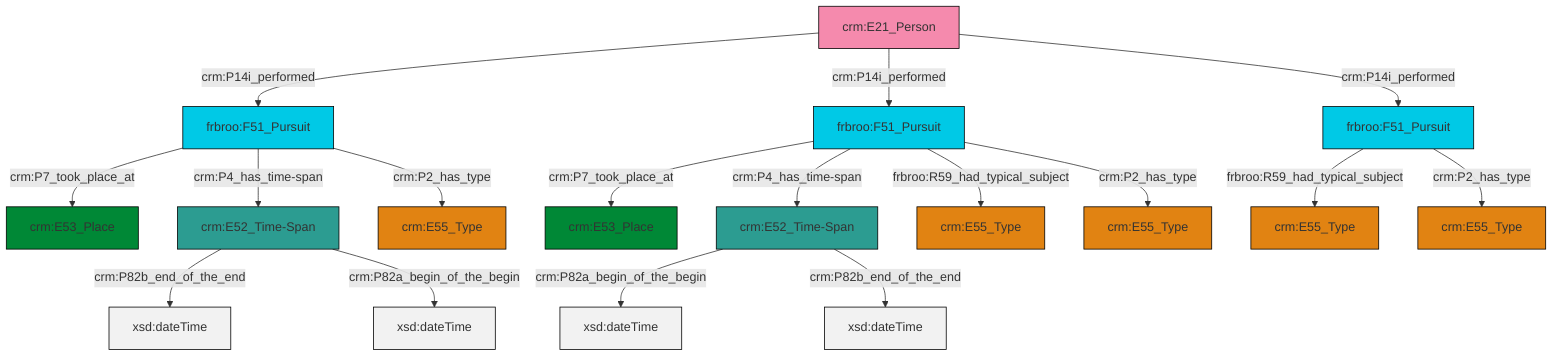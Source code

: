 graph TD
classDef Literal fill:#f2f2f2,stroke:#000000;
classDef CRM_Entity fill:#FFFFFF,stroke:#000000;
classDef Temporal_Entity fill:#00C9E6, stroke:#000000;
classDef Type fill:#E18312, stroke:#000000;
classDef Time-Span fill:#2C9C91, stroke:#000000;
classDef Appellation fill:#FFEB7F, stroke:#000000;
classDef Place fill:#008836, stroke:#000000;
classDef Persistent_Item fill:#B266B2, stroke:#000000;
classDef Conceptual_Object fill:#FFD700, stroke:#000000;
classDef Physical_Thing fill:#D2B48C, stroke:#000000;
classDef Actor fill:#f58aad, stroke:#000000;
classDef PC_Classes fill:#4ce600, stroke:#000000;
classDef Multi fill:#cccccc,stroke:#000000;

4["crm:E21_Person"]:::Actor -->|crm:P14i_performed| 5["frbroo:F51_Pursuit"]:::Temporal_Entity
0["frbroo:F51_Pursuit"]:::Temporal_Entity -->|frbroo:R59_had_typical_subject| 6["crm:E55_Type"]:::Type
7["frbroo:F51_Pursuit"]:::Temporal_Entity -->|crm:P7_took_place_at| 8["crm:E53_Place"]:::Place
5["frbroo:F51_Pursuit"]:::Temporal_Entity -->|crm:P7_took_place_at| 11["crm:E53_Place"]:::Place
14["crm:E52_Time-Span"]:::Time-Span -->|crm:P82b_end_of_the_end| 15[xsd:dateTime]:::Literal
16["crm:E52_Time-Span"]:::Time-Span -->|crm:P82a_begin_of_the_begin| 17[xsd:dateTime]:::Literal
5["frbroo:F51_Pursuit"]:::Temporal_Entity -->|crm:P4_has_time-span| 14["crm:E52_Time-Span"]:::Time-Span
5["frbroo:F51_Pursuit"]:::Temporal_Entity -->|crm:P2_has_type| 20["crm:E55_Type"]:::Type
7["frbroo:F51_Pursuit"]:::Temporal_Entity -->|crm:P4_has_time-span| 16["crm:E52_Time-Span"]:::Time-Span
16["crm:E52_Time-Span"]:::Time-Span -->|crm:P82b_end_of_the_end| 21[xsd:dateTime]:::Literal
0["frbroo:F51_Pursuit"]:::Temporal_Entity -->|crm:P2_has_type| 9["crm:E55_Type"]:::Type
4["crm:E21_Person"]:::Actor -->|crm:P14i_performed| 7["frbroo:F51_Pursuit"]:::Temporal_Entity
4["crm:E21_Person"]:::Actor -->|crm:P14i_performed| 0["frbroo:F51_Pursuit"]:::Temporal_Entity
7["frbroo:F51_Pursuit"]:::Temporal_Entity -->|frbroo:R59_had_typical_subject| 26["crm:E55_Type"]:::Type
14["crm:E52_Time-Span"]:::Time-Span -->|crm:P82a_begin_of_the_begin| 29[xsd:dateTime]:::Literal
7["frbroo:F51_Pursuit"]:::Temporal_Entity -->|crm:P2_has_type| 2["crm:E55_Type"]:::Type